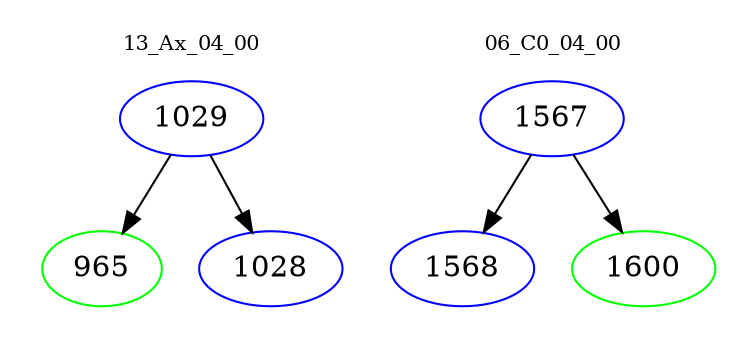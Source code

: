 digraph{
subgraph cluster_0 {
color = white
label = "13_Ax_04_00";
fontsize=10;
T0_1029 [label="1029", color="blue"]
T0_1029 -> T0_965 [color="black"]
T0_965 [label="965", color="green"]
T0_1029 -> T0_1028 [color="black"]
T0_1028 [label="1028", color="blue"]
}
subgraph cluster_1 {
color = white
label = "06_C0_04_00";
fontsize=10;
T1_1567 [label="1567", color="blue"]
T1_1567 -> T1_1568 [color="black"]
T1_1568 [label="1568", color="blue"]
T1_1567 -> T1_1600 [color="black"]
T1_1600 [label="1600", color="green"]
}
}
